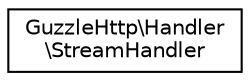 digraph "Graphical Class Hierarchy"
{
  edge [fontname="Helvetica",fontsize="10",labelfontname="Helvetica",labelfontsize="10"];
  node [fontname="Helvetica",fontsize="10",shape=record];
  rankdir="LR";
  Node0 [label="GuzzleHttp\\Handler\l\\StreamHandler",height=0.2,width=0.4,color="black", fillcolor="white", style="filled",URL="$classGuzzleHttp_1_1Handler_1_1StreamHandler.html"];
}

